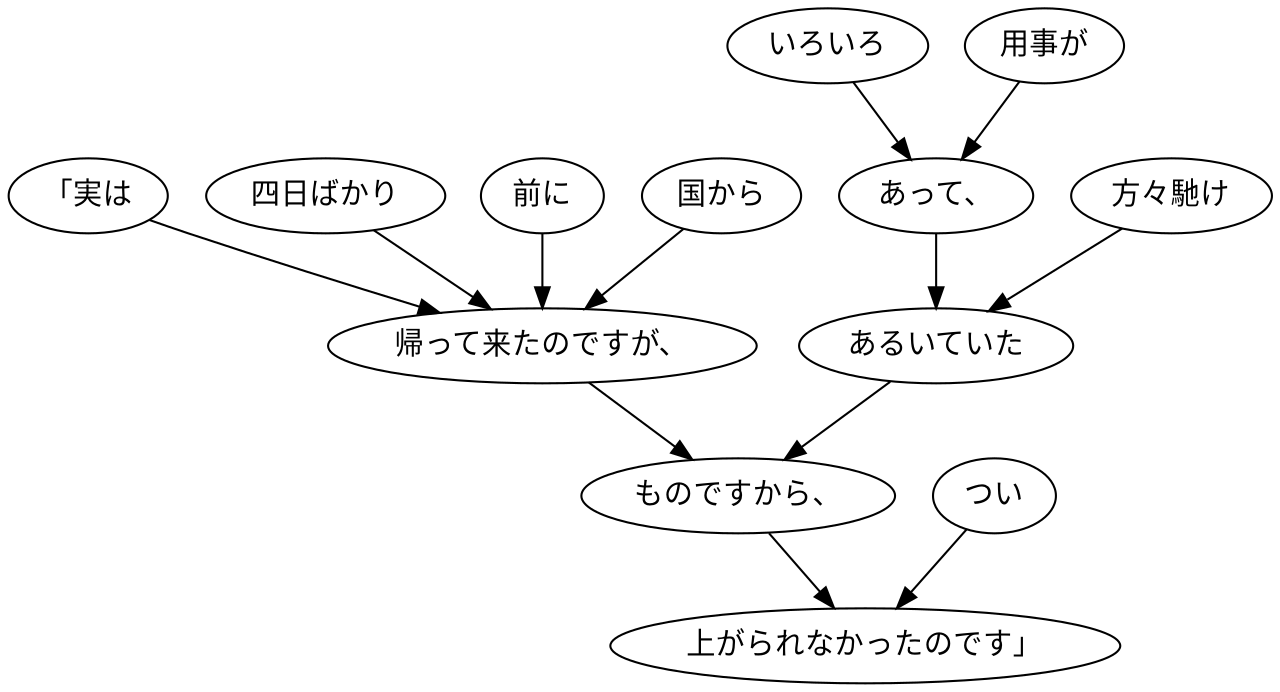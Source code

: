 digraph graph7687 {
	node0 [label="「実は"];
	node1 [label="四日ばかり"];
	node2 [label="前に"];
	node3 [label="国から"];
	node4 [label="帰って来たのですが、"];
	node5 [label="いろいろ"];
	node6 [label="用事が"];
	node7 [label="あって、"];
	node8 [label="方々馳け"];
	node9 [label="あるいていた"];
	node10 [label="ものですから、"];
	node11 [label="つい"];
	node12 [label="上がられなかったのです」"];
	node0 -> node4;
	node1 -> node4;
	node2 -> node4;
	node3 -> node4;
	node4 -> node10;
	node5 -> node7;
	node6 -> node7;
	node7 -> node9;
	node8 -> node9;
	node9 -> node10;
	node10 -> node12;
	node11 -> node12;
}
